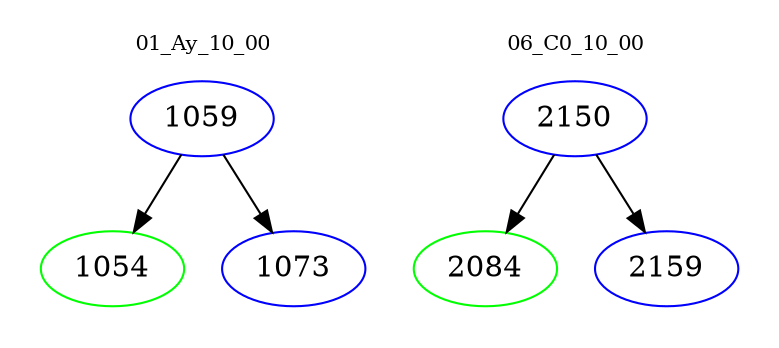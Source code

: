 digraph{
subgraph cluster_0 {
color = white
label = "01_Ay_10_00";
fontsize=10;
T0_1059 [label="1059", color="blue"]
T0_1059 -> T0_1054 [color="black"]
T0_1054 [label="1054", color="green"]
T0_1059 -> T0_1073 [color="black"]
T0_1073 [label="1073", color="blue"]
}
subgraph cluster_1 {
color = white
label = "06_C0_10_00";
fontsize=10;
T1_2150 [label="2150", color="blue"]
T1_2150 -> T1_2084 [color="black"]
T1_2084 [label="2084", color="green"]
T1_2150 -> T1_2159 [color="black"]
T1_2159 [label="2159", color="blue"]
}
}
